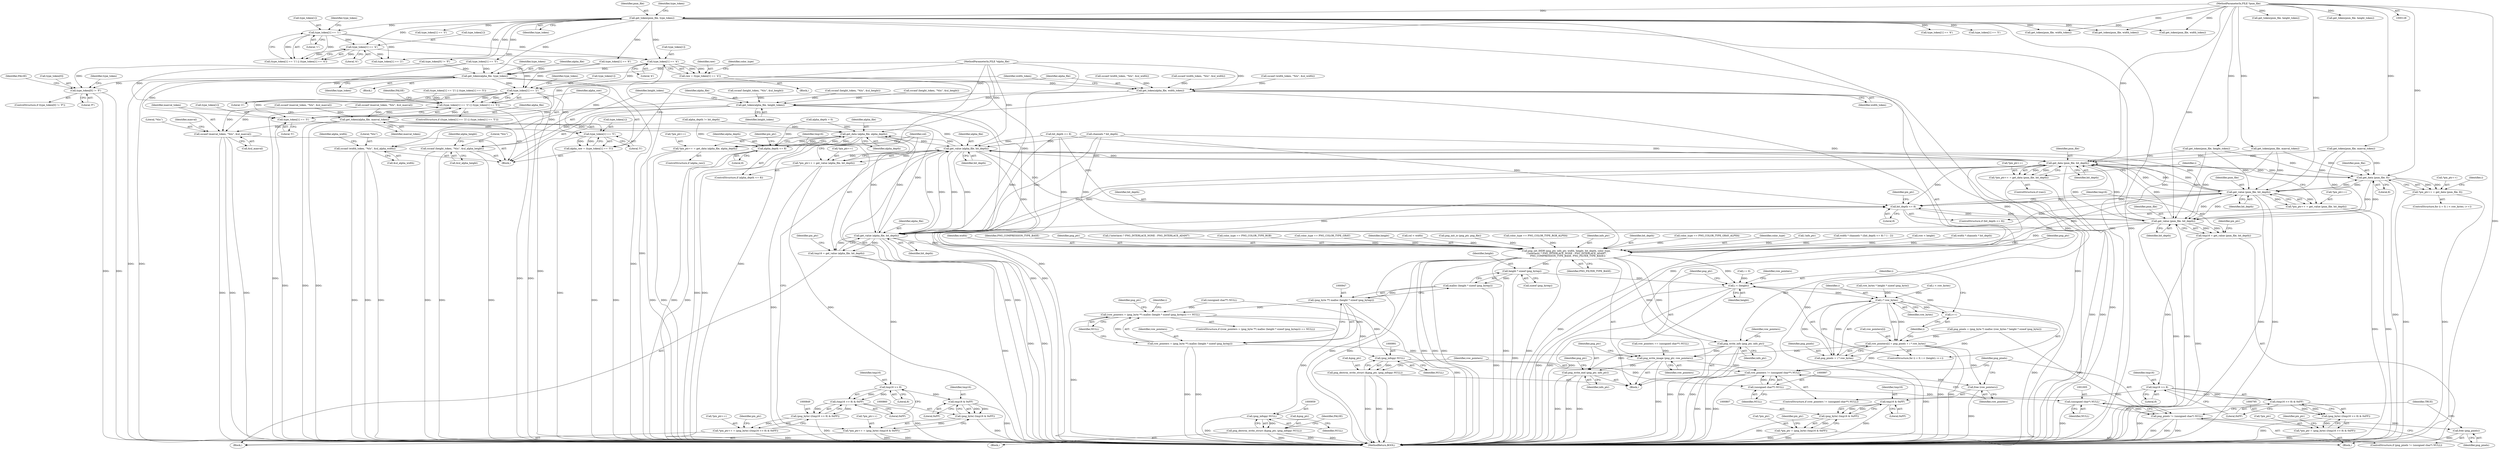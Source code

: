 digraph "1_Android_9d4853418ab2f754c2b63e091c29c5529b8b86ca_159@array" {
"1000237" [label="(Call,type_token[1] == '4')"];
"1000224" [label="(Call,type_token[1] == '1')"];
"1000209" [label="(Call,get_token(pnm_file, type_token))"];
"1000129" [label="(MethodParameterIn,FILE *pnm_file)"];
"1000229" [label="(Call,type_token[1] == '4')"];
"1000235" [label="(Call,raw = (type_token[1] == '4'))"];
"1000494" [label="(Call,get_token(alpha_file, type_token))"];
"1000498" [label="(Call,type_token[0] != 'P')"];
"1000509" [label="(Call,type_token[1] == '2')"];
"1000508" [label="(Call,(type_token[1] == '2') || (type_token[1] == '5'))"];
"1000514" [label="(Call,type_token[1] == '5')"];
"1000522" [label="(Call,type_token[1] == '5')"];
"1000520" [label="(Call,alpha_raw = (type_token[1] == '5'))"];
"1000527" [label="(Call,get_token(alpha_file, width_token))"];
"1000530" [label="(Call,sscanf (width_token, \"%lu\", &ul_alpha_width))"];
"1000546" [label="(Call,get_token(alpha_file, height_token))"];
"1000549" [label="(Call,sscanf (height_token, \"%lu\", &ul_alpha_height))"];
"1000565" [label="(Call,get_token(alpha_file, maxval_token))"];
"1000568" [label="(Call,sscanf (maxval_token, \"%lu\", &ul_maxval))"];
"1000822" [label="(Call,get_data (alpha_file, alpha_depth))"];
"1000818" [label="(Call,*pix_ptr++ = get_data (alpha_file, alpha_depth))"];
"1000827" [label="(Call,alpha_depth <= 8)"];
"1000834" [label="(Call,get_value (alpha_file, bit_depth))"];
"1000769" [label="(Call,get_data (pnm_file, bit_depth))"];
"1000736" [label="(Call,get_data (pnm_file, 8))"];
"1000732" [label="(Call,*pix_ptr++ = get_data (pnm_file, 8))"];
"1000781" [label="(Call,get_value (pnm_file, bit_depth))"];
"1000774" [label="(Call,bit_depth <= 8)"];
"1000788" [label="(Call,get_value (pnm_file, bit_depth))"];
"1000786" [label="(Call,tmp16 = get_value (pnm_file, bit_depth))"];
"1000797" [label="(Call,tmp16 >> 8)"];
"1000796" [label="(Call,(tmp16 >> 8) & 0xFF)"];
"1000794" [label="(Call,(png_byte) ((tmp16 >> 8) & 0xFF))"];
"1000791" [label="(Call,*pix_ptr = (png_byte) ((tmp16 >> 8) & 0xFF))"];
"1000808" [label="(Call,tmp16 & 0xFF)"];
"1000806" [label="(Call,(png_byte) (tmp16 & 0xFF))"];
"1000803" [label="(Call,*pix_ptr = (png_byte) (tmp16 & 0xFF))"];
"1000841" [label="(Call,get_value (alpha_file, bit_depth))"];
"1000839" [label="(Call,tmp16 = get_value (alpha_file, bit_depth))"];
"1000851" [label="(Call,tmp16 >> 8)"];
"1000850" [label="(Call,(tmp16 >> 8) & 0xFF)"];
"1000848" [label="(Call,(png_byte) ((tmp16 >> 8) & 0xFF))"];
"1000844" [label="(Call,*pix_ptr++ = (png_byte) ((tmp16 >> 8) & 0xFF))"];
"1000861" [label="(Call,tmp16 & 0xFF)"];
"1000859" [label="(Call,(png_byte) (tmp16 & 0xFF))"];
"1000855" [label="(Call,*pix_ptr++ = (png_byte) (tmp16 & 0xFF))"];
"1000918" [label="(Call,png_set_IHDR (png_ptr, info_ptr, width, height, bit_depth, color_type,\n (!interlace) ? PNG_INTERLACE_NONE : PNG_INTERLACE_ADAM7,\n    PNG_COMPRESSION_TYPE_BASE, PNG_FILTER_TYPE_BASE))"];
"1000932" [label="(Call,png_write_info (png_ptr, info_ptr))"];
"1000981" [label="(Call,png_write_image (png_ptr, row_pointers))"];
"1000984" [label="(Call,png_write_end (png_ptr, info_ptr))"];
"1000994" [label="(Call,row_pointers != (unsigned char**) NULL)"];
"1000999" [label="(Call,free (row_pointers))"];
"1000949" [label="(Call,height * sizeof (png_bytep))"];
"1000948" [label="(Call,malloc (height * sizeof (png_bytep)))"];
"1000946" [label="(Call,(png_byte **) malloc (height * sizeof (png_bytep)))"];
"1000943" [label="(Call,(row_pointers = (png_byte **) malloc (height * sizeof (png_bytep))) == NULL)"];
"1000958" [label="(Call,(png_infopp) NULL)"];
"1000955" [label="(Call,png_destroy_write_struct (&png_ptr, (png_infopp) NULL))"];
"1000990" [label="(Call,(png_infopp) NULL)"];
"1000987" [label="(Call,png_destroy_write_struct (&png_ptr, (png_infopp) NULL))"];
"1000996" [label="(Call,(unsigned char**) NULL)"];
"1001004" [label="(Call,(unsigned char*) NULL)"];
"1001002" [label="(Call,png_pixels != (unsigned char*) NULL)"];
"1001007" [label="(Call,free (png_pixels))"];
"1000944" [label="(Call,row_pointers = (png_byte **) malloc (height * sizeof (png_bytep)))"];
"1000967" [label="(Call,i < (height))"];
"1000978" [label="(Call,i * row_bytes)"];
"1000970" [label="(Call,i++)"];
"1000972" [label="(Call,row_pointers[i] = png_pixels + i * row_bytes)"];
"1000976" [label="(Call,png_pixels + i * row_bytes)"];
"1000777" [label="(Call,*pix_ptr++ = get_value (pnm_file, bit_depth))"];
"1000765" [label="(Call,*pix_ptr++ = get_data (pnm_file, bit_depth))"];
"1000830" [label="(Call,*pix_ptr++ = get_value (alpha_file, bit_depth))"];
"1000731" [label="(Identifier,i)"];
"1000823" [label="(Identifier,alpha_file)"];
"1000686" [label="(Call,bit_depth <= 8)"];
"1000855" [label="(Call,*pix_ptr++ = (png_byte) (tmp16 & 0xFF))"];
"1000930" [label="(Identifier,PNG_COMPRESSION_TYPE_BASE)"];
"1000786" [label="(Call,tmp16 = get_value (pnm_file, bit_depth))"];
"1000693" [label="(Call,png_pixels = (png_byte *) malloc (row_bytes * height * sizeof (png_byte)))"];
"1000919" [label="(Identifier,png_ptr)"];
"1000129" [label="(MethodParameterIn,FILE *pnm_file)"];
"1000960" [label="(Identifier,NULL)"];
"1000829" [label="(Literal,8)"];
"1000330" [label="(Call,sscanf (maxval_token, \"%lu\", &ul_maxval))"];
"1000327" [label="(Call,get_token(pnm_file, maxval_token))"];
"1000518" [label="(Literal,'5')"];
"1000550" [label="(Identifier,height_token)"];
"1000799" [label="(Literal,8)"];
"1000925" [label="(Call,(!interlace) ? PNG_INTERLACE_NONE : PNG_INTERLACE_ADAM7)"];
"1000978" [label="(Call,i * row_bytes)"];
"1000233" [label="(Literal,'4')"];
"1000782" [label="(Identifier,pnm_file)"];
"1000640" [label="(Call,color_type == PNG_COLOR_TYPE_RGB)"];
"1000787" [label="(Identifier,tmp16)"];
"1000532" [label="(Literal,\"%lu\")"];
"1000765" [label="(Call,*pix_ptr++ = get_data (pnm_file, bit_depth))"];
"1000243" [label="(Identifier,color_type)"];
"1000479" [label="(Block,)"];
"1000210" [label="(Identifier,pnm_file)"];
"1000415" [label="(Call,sscanf (height_token, \"%lu\", &ul_height))"];
"1000223" [label="(Call,(type_token[1] == '1') || (type_token[1] == '4'))"];
"1000551" [label="(Literal,\"%lu\")"];
"1000783" [label="(Identifier,bit_depth)"];
"1000780" [label="(Identifier,pix_ptr)"];
"1000624" [label="(Call,color_type == PNG_COLOR_TYPE_GRAY)"];
"1000932" [label="(Call,png_write_info (png_ptr, info_ptr))"];
"1000993" [label="(ControlStructure,if (row_pointers != (unsigned char**) NULL))"];
"1000566" [label="(Identifier,alpha_file)"];
"1000727" [label="(Call,i < row_bytes)"];
"1000922" [label="(Identifier,height)"];
"1000990" [label="(Call,(png_infopp) NULL)"];
"1000859" [label="(Call,(png_byte) (tmp16 & 0xFF))"];
"1000528" [label="(Identifier,alpha_file)"];
"1000507" [label="(ControlStructure,if ((type_token[1] == '2') || (type_token[1] == '5')))"];
"1000531" [label="(Identifier,width_token)"];
"1000844" [label="(Call,*pix_ptr++ = (png_byte) ((tmp16 >> 8) & 0xFF))"];
"1000963" [label="(ControlStructure,for (i = 0; i < (height); i++))"];
"1000785" [label="(Block,)"];
"1000499" [label="(Call,type_token[0])"];
"1000523" [label="(Call,type_token[1])"];
"1000847" [label="(Identifier,pix_ptr)"];
"1000723" [label="(ControlStructure,for (i = 0; i < row_bytes; i++))"];
"1000950" [label="(Identifier,height)"];
"1000862" [label="(Identifier,tmp16)"];
"1000794" [label="(Call,(png_byte) ((tmp16 >> 8) & 0xFF))"];
"1000301" [label="(Call,get_token(pnm_file, width_token))"];
"1000949" [label="(Call,height * sizeof (png_bytep))"];
"1000937" [label="(Identifier,row_pointers)"];
"1000778" [label="(Call,*pix_ptr++)"];
"1000225" [label="(Call,type_token[1])"];
"1000944" [label="(Call,row_pointers = (png_byte **) malloc (height * sizeof (png_bytep)))"];
"1000568" [label="(Call,sscanf (maxval_token, \"%lu\", &ul_maxval))"];
"1000314" [label="(Call,get_token(pnm_file, height_token))"];
"1000736" [label="(Call,get_data (pnm_file, 8))"];
"1000527" [label="(Call,get_token(alpha_file, width_token))"];
"1001000" [label="(Identifier,row_pointers)"];
"1000999" [label="(Call,free (row_pointers))"];
"1000215" [label="(Identifier,type_token)"];
"1000934" [label="(Identifier,info_ptr)"];
"1000852" [label="(Identifier,tmp16)"];
"1001007" [label="(Call,free (png_pixels))"];
"1000968" [label="(Identifier,i)"];
"1000774" [label="(Call,bit_depth <= 8)"];
"1000790" [label="(Identifier,bit_depth)"];
"1000836" [label="(Identifier,bit_depth)"];
"1001011" [label="(MethodReturn,BOOL)"];
"1000839" [label="(Call,tmp16 = get_value (alpha_file, bit_depth))"];
"1000971" [label="(Identifier,i)"];
"1000248" [label="(Call,sscanf (width_token, \"%lu\", &ul_width))"];
"1000508" [label="(Call,(type_token[1] == '2') || (type_token[1] == '5'))"];
"1000733" [label="(Call,*pix_ptr++)"];
"1000970" [label="(Call,i++)"];
"1000809" [label="(Identifier,tmp16)"];
"1000234" [label="(Block,)"];
"1000791" [label="(Call,*pix_ptr = (png_byte) ((tmp16 >> 8) & 0xFF))"];
"1000261" [label="(Call,sscanf (height_token, \"%lu\", &ul_height))"];
"1000972" [label="(Call,row_pointers[i] = png_pixels + i * row_bytes)"];
"1000955" [label="(Call,png_destroy_write_struct (&png_ptr, (png_infopp) NULL))"];
"1000258" [label="(Call,get_token(pnm_file, height_token))"];
"1000763" [label="(ControlStructure,if (raw))"];
"1000838" [label="(Block,)"];
"1000516" [label="(Identifier,type_token)"];
"1000536" [label="(Identifier,alpha_width)"];
"1000933" [label="(Identifier,png_ptr)"];
"1000974" [label="(Identifier,row_pointers)"];
"1000831" [label="(Call,*pix_ptr++)"];
"1000213" [label="(Call,type_token[0] != 'P')"];
"1000224" [label="(Call,type_token[1] == '1')"];
"1000810" [label="(Literal,0xFF)"];
"1000555" [label="(Identifier,alpha_height)"];
"1000241" [label="(Literal,'4')"];
"1000854" [label="(Literal,0xFF)"];
"1000766" [label="(Call,*pix_ptr++)"];
"1000513" [label="(Literal,'2')"];
"1000552" [label="(Call,&ul_alpha_height)"];
"1000982" [label="(Identifier,png_ptr)"];
"1000828" [label="(Identifier,alpha_depth)"];
"1000987" [label="(Call,png_destroy_write_struct (&png_ptr, (png_infopp) NULL))"];
"1000304" [label="(Call,sscanf (width_token, \"%lu\", &ul_width))"];
"1000981" [label="(Call,png_write_image (png_ptr, row_pointers))"];
"1000548" [label="(Identifier,height_token)"];
"1000737" [label="(Identifier,pnm_file)"];
"1000745" [label="(Call,col < width)"];
"1001002" [label="(Call,png_pixels != (unsigned char*) NULL)"];
"1000529" [label="(Identifier,width_token)"];
"1000845" [label="(Call,*pix_ptr++)"];
"1000228" [label="(Literal,'1')"];
"1000775" [label="(Identifier,bit_depth)"];
"1000773" [label="(ControlStructure,if (bit_depth <= 8))"];
"1000402" [label="(Call,sscanf (width_token, \"%lu\", &ul_width))"];
"1000521" [label="(Identifier,alpha_raw)"];
"1000526" [label="(Literal,'5')"];
"1000777" [label="(Call,*pix_ptr++ = get_value (pnm_file, bit_depth))"];
"1000673" [label="(Call,channels * bit_depth)"];
"1000496" [label="(Identifier,type_token)"];
"1000520" [label="(Call,alpha_raw = (type_token[1] == '5'))"];
"1000861" [label="(Call,tmp16 & 0xFF)"];
"1000546" [label="(Call,get_token(alpha_file, height_token))"];
"1000983" [label="(Identifier,row_pointers)"];
"1000522" [label="(Call,type_token[1] == '5')"];
"1000498" [label="(Call,type_token[0] != 'P')"];
"1000942" [label="(ControlStructure,if ((row_pointers = (png_byte **) malloc (height * sizeof (png_bytep))) == NULL))"];
"1000998" [label="(Identifier,NULL)"];
"1000915" [label="(Call,png_init_io (png_ptr, png_file))"];
"1000511" [label="(Identifier,type_token)"];
"1000648" [label="(Call,color_type == PNG_COLOR_TYPE_RGB_ALPHA)"];
"1000945" [label="(Identifier,row_pointers)"];
"1000428" [label="(Call,sscanf (maxval_token, \"%lu\", &ul_maxval))"];
"1000134" [label="(Block,)"];
"1000995" [label="(Identifier,row_pointers)"];
"1001006" [label="(Identifier,NULL)"];
"1000505" [label="(Identifier,FALSE)"];
"1000236" [label="(Identifier,raw)"];
"1000515" [label="(Call,type_token[1])"];
"1000822" [label="(Call,get_data (alpha_file, alpha_depth))"];
"1000827" [label="(Call,alpha_depth <= 8)"];
"1000280" [label="(Call,type_token[1] == '2')"];
"1000235" [label="(Call,raw = (type_token[1] == '4'))"];
"1000502" [label="(Literal,'P')"];
"1000514" [label="(Call,type_token[1] == '5')"];
"1000425" [label="(Call,get_token(pnm_file, maxval_token))"];
"1000569" [label="(Identifier,maxval_token)"];
"1000863" [label="(Literal,0xFF)"];
"1000399" [label="(Call,get_token(pnm_file, width_token))"];
"1000833" [label="(Identifier,pix_ptr)"];
"1000965" [label="(Identifier,i)"];
"1000841" [label="(Call,get_value (alpha_file, bit_depth))"];
"1000622" [label="(Identifier,FALSE)"];
"1000980" [label="(Identifier,row_bytes)"];
"1000826" [label="(ControlStructure,if (alpha_depth <= 8))"];
"1000976" [label="(Call,png_pixels + i * row_bytes)"];
"1000979" [label="(Identifier,i)"];
"1000850" [label="(Call,(tmp16 >> 8) & 0xFF)"];
"1000804" [label="(Call,*pix_ptr)"];
"1000946" [label="(Call,(png_byte **) malloc (height * sizeof (png_bytep)))"];
"1000840" [label="(Identifier,tmp16)"];
"1000509" [label="(Call,type_token[1] == '2')"];
"1000383" [label="(Call,type_token[1] == '6')"];
"1000229" [label="(Call,type_token[1] == '4')"];
"1000920" [label="(Identifier,info_ptr)"];
"1000412" [label="(Call,get_token(pnm_file, height_token))"];
"1000808" [label="(Call,tmp16 & 0xFF)"];
"1000989" [label="(Identifier,png_ptr)"];
"1001008" [label="(Identifier,png_pixels)"];
"1000192" [label="(Call,alpha_depth = 0)"];
"1000698" [label="(Call,row_bytes * height * sizeof (png_byte))"];
"1000231" [label="(Identifier,type_token)"];
"1000818" [label="(Call,*pix_ptr++ = get_data (alpha_file, alpha_depth))"];
"1000510" [label="(Call,type_token[1])"];
"1000948" [label="(Call,malloc (height * sizeof (png_bytep)))"];
"1000834" [label="(Call,get_value (alpha_file, bit_depth))"];
"1000986" [label="(Identifier,info_ptr)"];
"1000967" [label="(Call,i < (height))"];
"1000245" [label="(Call,get_token(pnm_file, width_token))"];
"1000533" [label="(Call,&ul_alpha_width)"];
"1000391" [label="(Call,type_token[1] == '6')"];
"1000953" [label="(Identifier,NULL)"];
"1000131" [label="(MethodParameterIn,FILE *alpha_file)"];
"1000761" [label="(Identifier,i)"];
"1000497" [label="(ControlStructure,if (type_token[0] != 'P'))"];
"1000789" [label="(Identifier,pnm_file)"];
"1000951" [label="(Call,sizeof (png_bytep))"];
"1000793" [label="(Identifier,pix_ptr)"];
"1000848" [label="(Call,(png_byte) ((tmp16 >> 8) & 0xFF))"];
"1000992" [label="(Identifier,NULL)"];
"1000923" [label="(Identifier,bit_depth)"];
"1000632" [label="(Call,color_type == PNG_COLOR_TYPE_GRAY_ALPHA)"];
"1000816" [label="(ControlStructure,if (alpha_raw))"];
"1000549" [label="(Call,sscanf (height_token, \"%lu\", &ul_alpha_height))"];
"1000856" [label="(Call,*pix_ptr++)"];
"1000769" [label="(Call,get_data (pnm_file, bit_depth))"];
"1000788" [label="(Call,get_value (pnm_file, bit_depth))"];
"1000279" [label="(Call,(type_token[1] == '2') || (type_token[1] == '5'))"];
"1000798" [label="(Identifier,tmp16)"];
"1000792" [label="(Call,*pix_ptr)"];
"1000924" [label="(Identifier,color_type)"];
"1000918" [label="(Call,png_set_IHDR (png_ptr, info_ptr, width, height, bit_depth, color_type,\n (!interlace) ? PNG_INTERLACE_NONE : PNG_INTERLACE_ADAM7,\n    PNG_COMPRESSION_TYPE_BASE, PNG_FILTER_TYPE_BASE))"];
"1000237" [label="(Call,type_token[1] == '4')"];
"1000209" [label="(Call,get_token(pnm_file, type_token))"];
"1000882" [label="(Call,!info_ptr)"];
"1001001" [label="(ControlStructure,if (png_pixels != (unsigned char*) NULL))"];
"1000835" [label="(Identifier,alpha_file)"];
"1000530" [label="(Call,sscanf (width_token, \"%lu\", &ul_alpha_width))"];
"1000977" [label="(Identifier,png_pixels)"];
"1000285" [label="(Call,type_token[1] == '5')"];
"1000853" [label="(Literal,8)"];
"1000988" [label="(Call,&png_ptr)"];
"1000800" [label="(Literal,0xFF)"];
"1000943" [label="(Call,(row_pointers = (png_byte **) malloc (height * sizeof (png_bytep))) == NULL)"];
"1000770" [label="(Identifier,pnm_file)"];
"1000858" [label="(Identifier,pix_ptr)"];
"1000238" [label="(Call,type_token[1])"];
"1000570" [label="(Literal,\"%lu\")"];
"1000614" [label="(Call,alpha_depth != bit_depth)"];
"1000681" [label="(Call,width * channels * ((bit_depth <= 8) ? 1 : 2))"];
"1000211" [label="(Identifier,type_token)"];
"1000985" [label="(Identifier,png_ptr)"];
"1000494" [label="(Call,get_token(alpha_file, type_token))"];
"1000500" [label="(Identifier,type_token)"];
"1000732" [label="(Call,*pix_ptr++ = get_data (pnm_file, 8))"];
"1001010" [label="(Identifier,TRUE)"];
"1000574" [label="(Identifier,maxval)"];
"1000519" [label="(Block,)"];
"1000317" [label="(Call,sscanf (height_token, \"%lu\", &ul_height))"];
"1000567" [label="(Identifier,maxval_token)"];
"1000958" [label="(Call,(png_infopp) NULL)"];
"1000796" [label="(Call,(tmp16 >> 8) & 0xFF)"];
"1000806" [label="(Call,(png_byte) (tmp16 & 0xFF))"];
"1000803" [label="(Call,*pix_ptr = (png_byte) (tmp16 & 0xFF))"];
"1000984" [label="(Call,png_write_end (png_ptr, info_ptr))"];
"1000851" [label="(Call,tmp16 >> 8)"];
"1000714" [label="(Call,row < height)"];
"1000964" [label="(Call,i = 0)"];
"1000571" [label="(Call,&ul_maxval)"];
"1000936" [label="(Call,row_pointers == (unsigned char**) NULL)"];
"1000973" [label="(Call,row_pointers[i])"];
"1000962" [label="(Identifier,FALSE)"];
"1001003" [label="(Identifier,png_pixels)"];
"1000671" [label="(Call,width * channels * bit_depth)"];
"1000797" [label="(Call,tmp16 >> 8)"];
"1000565" [label="(Call,get_token(alpha_file, maxval_token))"];
"1000819" [label="(Call,*pix_ptr++)"];
"1000771" [label="(Identifier,bit_depth)"];
"1000957" [label="(Identifier,png_ptr)"];
"1000293" [label="(Call,type_token[1] == '5')"];
"1000378" [label="(Call,type_token[1] == '3')"];
"1000931" [label="(Identifier,PNG_FILTER_TYPE_BASE)"];
"1000547" [label="(Identifier,alpha_file)"];
"1000830" [label="(Call,*pix_ptr++ = get_value (alpha_file, bit_depth))"];
"1000843" [label="(Identifier,bit_depth)"];
"1000749" [label="(Identifier,col)"];
"1000824" [label="(Identifier,alpha_depth)"];
"1000996" [label="(Call,(unsigned char**) NULL)"];
"1000842" [label="(Identifier,alpha_file)"];
"1000230" [label="(Call,type_token[1])"];
"1000994" [label="(Call,row_pointers != (unsigned char**) NULL)"];
"1000738" [label="(Literal,8)"];
"1000802" [label="(Identifier,pix_ptr)"];
"1000954" [label="(Block,)"];
"1000938" [label="(Call,(unsigned char**) NULL)"];
"1000921" [label="(Identifier,width)"];
"1000956" [label="(Call,&png_ptr)"];
"1000969" [label="(Identifier,height)"];
"1000781" [label="(Call,get_value (pnm_file, bit_depth))"];
"1000812" [label="(Identifier,pix_ptr)"];
"1001004" [label="(Call,(unsigned char*) NULL)"];
"1000495" [label="(Identifier,alpha_file)"];
"1000776" [label="(Literal,8)"];
"1000237" -> "1000235"  [label="AST: "];
"1000237" -> "1000241"  [label="CFG: "];
"1000238" -> "1000237"  [label="AST: "];
"1000241" -> "1000237"  [label="AST: "];
"1000235" -> "1000237"  [label="CFG: "];
"1000237" -> "1001011"  [label="DDG: "];
"1000237" -> "1000235"  [label="DDG: "];
"1000237" -> "1000235"  [label="DDG: "];
"1000224" -> "1000237"  [label="DDG: "];
"1000209" -> "1000237"  [label="DDG: "];
"1000229" -> "1000237"  [label="DDG: "];
"1000237" -> "1000494"  [label="DDG: "];
"1000237" -> "1000509"  [label="DDG: "];
"1000224" -> "1000223"  [label="AST: "];
"1000224" -> "1000228"  [label="CFG: "];
"1000225" -> "1000224"  [label="AST: "];
"1000228" -> "1000224"  [label="AST: "];
"1000231" -> "1000224"  [label="CFG: "];
"1000223" -> "1000224"  [label="CFG: "];
"1000224" -> "1000223"  [label="DDG: "];
"1000224" -> "1000223"  [label="DDG: "];
"1000209" -> "1000224"  [label="DDG: "];
"1000224" -> "1000229"  [label="DDG: "];
"1000224" -> "1000280"  [label="DDG: "];
"1000209" -> "1000134"  [label="AST: "];
"1000209" -> "1000211"  [label="CFG: "];
"1000210" -> "1000209"  [label="AST: "];
"1000211" -> "1000209"  [label="AST: "];
"1000215" -> "1000209"  [label="CFG: "];
"1000209" -> "1001011"  [label="DDG: "];
"1000209" -> "1001011"  [label="DDG: "];
"1000209" -> "1001011"  [label="DDG: "];
"1000129" -> "1000209"  [label="DDG: "];
"1000209" -> "1000213"  [label="DDG: "];
"1000209" -> "1000229"  [label="DDG: "];
"1000209" -> "1000245"  [label="DDG: "];
"1000209" -> "1000280"  [label="DDG: "];
"1000209" -> "1000285"  [label="DDG: "];
"1000209" -> "1000293"  [label="DDG: "];
"1000209" -> "1000301"  [label="DDG: "];
"1000209" -> "1000378"  [label="DDG: "];
"1000209" -> "1000383"  [label="DDG: "];
"1000209" -> "1000391"  [label="DDG: "];
"1000209" -> "1000399"  [label="DDG: "];
"1000209" -> "1000494"  [label="DDG: "];
"1000129" -> "1000128"  [label="AST: "];
"1000129" -> "1001011"  [label="DDG: "];
"1000129" -> "1000245"  [label="DDG: "];
"1000129" -> "1000258"  [label="DDG: "];
"1000129" -> "1000301"  [label="DDG: "];
"1000129" -> "1000314"  [label="DDG: "];
"1000129" -> "1000327"  [label="DDG: "];
"1000129" -> "1000399"  [label="DDG: "];
"1000129" -> "1000412"  [label="DDG: "];
"1000129" -> "1000425"  [label="DDG: "];
"1000129" -> "1000736"  [label="DDG: "];
"1000129" -> "1000769"  [label="DDG: "];
"1000129" -> "1000781"  [label="DDG: "];
"1000129" -> "1000788"  [label="DDG: "];
"1000229" -> "1000223"  [label="AST: "];
"1000229" -> "1000233"  [label="CFG: "];
"1000230" -> "1000229"  [label="AST: "];
"1000233" -> "1000229"  [label="AST: "];
"1000223" -> "1000229"  [label="CFG: "];
"1000229" -> "1000223"  [label="DDG: "];
"1000229" -> "1000223"  [label="DDG: "];
"1000229" -> "1000280"  [label="DDG: "];
"1000235" -> "1000234"  [label="AST: "];
"1000236" -> "1000235"  [label="AST: "];
"1000243" -> "1000235"  [label="CFG: "];
"1000235" -> "1001011"  [label="DDG: "];
"1000235" -> "1001011"  [label="DDG: "];
"1000494" -> "1000479"  [label="AST: "];
"1000494" -> "1000496"  [label="CFG: "];
"1000495" -> "1000494"  [label="AST: "];
"1000496" -> "1000494"  [label="AST: "];
"1000500" -> "1000494"  [label="CFG: "];
"1000494" -> "1001011"  [label="DDG: "];
"1000494" -> "1001011"  [label="DDG: "];
"1000494" -> "1001011"  [label="DDG: "];
"1000131" -> "1000494"  [label="DDG: "];
"1000293" -> "1000494"  [label="DDG: "];
"1000391" -> "1000494"  [label="DDG: "];
"1000213" -> "1000494"  [label="DDG: "];
"1000494" -> "1000498"  [label="DDG: "];
"1000494" -> "1000509"  [label="DDG: "];
"1000494" -> "1000514"  [label="DDG: "];
"1000494" -> "1000522"  [label="DDG: "];
"1000494" -> "1000527"  [label="DDG: "];
"1000498" -> "1000497"  [label="AST: "];
"1000498" -> "1000502"  [label="CFG: "];
"1000499" -> "1000498"  [label="AST: "];
"1000502" -> "1000498"  [label="AST: "];
"1000505" -> "1000498"  [label="CFG: "];
"1000511" -> "1000498"  [label="CFG: "];
"1000498" -> "1001011"  [label="DDG: "];
"1000498" -> "1001011"  [label="DDG: "];
"1000213" -> "1000498"  [label="DDG: "];
"1000509" -> "1000508"  [label="AST: "];
"1000509" -> "1000513"  [label="CFG: "];
"1000510" -> "1000509"  [label="AST: "];
"1000513" -> "1000509"  [label="AST: "];
"1000516" -> "1000509"  [label="CFG: "];
"1000508" -> "1000509"  [label="CFG: "];
"1000509" -> "1001011"  [label="DDG: "];
"1000509" -> "1000508"  [label="DDG: "];
"1000509" -> "1000508"  [label="DDG: "];
"1000293" -> "1000509"  [label="DDG: "];
"1000391" -> "1000509"  [label="DDG: "];
"1000509" -> "1000514"  [label="DDG: "];
"1000509" -> "1000522"  [label="DDG: "];
"1000508" -> "1000507"  [label="AST: "];
"1000508" -> "1000514"  [label="CFG: "];
"1000514" -> "1000508"  [label="AST: "];
"1000521" -> "1000508"  [label="CFG: "];
"1000622" -> "1000508"  [label="CFG: "];
"1000508" -> "1001011"  [label="DDG: "];
"1000508" -> "1001011"  [label="DDG: "];
"1000508" -> "1001011"  [label="DDG: "];
"1000514" -> "1000508"  [label="DDG: "];
"1000514" -> "1000508"  [label="DDG: "];
"1000279" -> "1000508"  [label="DDG: "];
"1000293" -> "1000508"  [label="DDG: "];
"1000293" -> "1000508"  [label="DDG: "];
"1000514" -> "1000518"  [label="CFG: "];
"1000515" -> "1000514"  [label="AST: "];
"1000518" -> "1000514"  [label="AST: "];
"1000514" -> "1001011"  [label="DDG: "];
"1000514" -> "1000522"  [label="DDG: "];
"1000522" -> "1000520"  [label="AST: "];
"1000522" -> "1000526"  [label="CFG: "];
"1000523" -> "1000522"  [label="AST: "];
"1000526" -> "1000522"  [label="AST: "];
"1000520" -> "1000522"  [label="CFG: "];
"1000522" -> "1001011"  [label="DDG: "];
"1000522" -> "1000520"  [label="DDG: "];
"1000522" -> "1000520"  [label="DDG: "];
"1000520" -> "1000519"  [label="AST: "];
"1000521" -> "1000520"  [label="AST: "];
"1000528" -> "1000520"  [label="CFG: "];
"1000520" -> "1001011"  [label="DDG: "];
"1000520" -> "1001011"  [label="DDG: "];
"1000527" -> "1000519"  [label="AST: "];
"1000527" -> "1000529"  [label="CFG: "];
"1000528" -> "1000527"  [label="AST: "];
"1000529" -> "1000527"  [label="AST: "];
"1000531" -> "1000527"  [label="CFG: "];
"1000527" -> "1001011"  [label="DDG: "];
"1000527" -> "1001011"  [label="DDG: "];
"1000131" -> "1000527"  [label="DDG: "];
"1000304" -> "1000527"  [label="DDG: "];
"1000402" -> "1000527"  [label="DDG: "];
"1000248" -> "1000527"  [label="DDG: "];
"1000527" -> "1000530"  [label="DDG: "];
"1000527" -> "1000546"  [label="DDG: "];
"1000530" -> "1000519"  [label="AST: "];
"1000530" -> "1000533"  [label="CFG: "];
"1000531" -> "1000530"  [label="AST: "];
"1000532" -> "1000530"  [label="AST: "];
"1000533" -> "1000530"  [label="AST: "];
"1000536" -> "1000530"  [label="CFG: "];
"1000530" -> "1001011"  [label="DDG: "];
"1000530" -> "1001011"  [label="DDG: "];
"1000530" -> "1001011"  [label="DDG: "];
"1000546" -> "1000519"  [label="AST: "];
"1000546" -> "1000548"  [label="CFG: "];
"1000547" -> "1000546"  [label="AST: "];
"1000548" -> "1000546"  [label="AST: "];
"1000550" -> "1000546"  [label="CFG: "];
"1000546" -> "1001011"  [label="DDG: "];
"1000546" -> "1001011"  [label="DDG: "];
"1000131" -> "1000546"  [label="DDG: "];
"1000317" -> "1000546"  [label="DDG: "];
"1000415" -> "1000546"  [label="DDG: "];
"1000261" -> "1000546"  [label="DDG: "];
"1000546" -> "1000549"  [label="DDG: "];
"1000546" -> "1000565"  [label="DDG: "];
"1000549" -> "1000519"  [label="AST: "];
"1000549" -> "1000552"  [label="CFG: "];
"1000550" -> "1000549"  [label="AST: "];
"1000551" -> "1000549"  [label="AST: "];
"1000552" -> "1000549"  [label="AST: "];
"1000555" -> "1000549"  [label="CFG: "];
"1000549" -> "1001011"  [label="DDG: "];
"1000549" -> "1001011"  [label="DDG: "];
"1000549" -> "1001011"  [label="DDG: "];
"1000565" -> "1000519"  [label="AST: "];
"1000565" -> "1000567"  [label="CFG: "];
"1000566" -> "1000565"  [label="AST: "];
"1000567" -> "1000565"  [label="AST: "];
"1000569" -> "1000565"  [label="CFG: "];
"1000565" -> "1001011"  [label="DDG: "];
"1000565" -> "1001011"  [label="DDG: "];
"1000131" -> "1000565"  [label="DDG: "];
"1000330" -> "1000565"  [label="DDG: "];
"1000428" -> "1000565"  [label="DDG: "];
"1000565" -> "1000568"  [label="DDG: "];
"1000565" -> "1000822"  [label="DDG: "];
"1000565" -> "1000834"  [label="DDG: "];
"1000565" -> "1000841"  [label="DDG: "];
"1000568" -> "1000519"  [label="AST: "];
"1000568" -> "1000571"  [label="CFG: "];
"1000569" -> "1000568"  [label="AST: "];
"1000570" -> "1000568"  [label="AST: "];
"1000571" -> "1000568"  [label="AST: "];
"1000574" -> "1000568"  [label="CFG: "];
"1000568" -> "1001011"  [label="DDG: "];
"1000568" -> "1001011"  [label="DDG: "];
"1000568" -> "1001011"  [label="DDG: "];
"1000330" -> "1000568"  [label="DDG: "];
"1000428" -> "1000568"  [label="DDG: "];
"1000822" -> "1000818"  [label="AST: "];
"1000822" -> "1000824"  [label="CFG: "];
"1000823" -> "1000822"  [label="AST: "];
"1000824" -> "1000822"  [label="AST: "];
"1000818" -> "1000822"  [label="CFG: "];
"1000822" -> "1001011"  [label="DDG: "];
"1000822" -> "1001011"  [label="DDG: "];
"1000822" -> "1000818"  [label="DDG: "];
"1000822" -> "1000818"  [label="DDG: "];
"1000834" -> "1000822"  [label="DDG: "];
"1000841" -> "1000822"  [label="DDG: "];
"1000131" -> "1000822"  [label="DDG: "];
"1000614" -> "1000822"  [label="DDG: "];
"1000827" -> "1000822"  [label="DDG: "];
"1000192" -> "1000822"  [label="DDG: "];
"1000822" -> "1000827"  [label="DDG: "];
"1000822" -> "1000834"  [label="DDG: "];
"1000822" -> "1000841"  [label="DDG: "];
"1000818" -> "1000816"  [label="AST: "];
"1000819" -> "1000818"  [label="AST: "];
"1000749" -> "1000818"  [label="CFG: "];
"1000818" -> "1001011"  [label="DDG: "];
"1000818" -> "1001011"  [label="DDG: "];
"1000827" -> "1000826"  [label="AST: "];
"1000827" -> "1000829"  [label="CFG: "];
"1000828" -> "1000827"  [label="AST: "];
"1000829" -> "1000827"  [label="AST: "];
"1000833" -> "1000827"  [label="CFG: "];
"1000840" -> "1000827"  [label="CFG: "];
"1000827" -> "1001011"  [label="DDG: "];
"1000827" -> "1001011"  [label="DDG: "];
"1000614" -> "1000827"  [label="DDG: "];
"1000192" -> "1000827"  [label="DDG: "];
"1000834" -> "1000830"  [label="AST: "];
"1000834" -> "1000836"  [label="CFG: "];
"1000835" -> "1000834"  [label="AST: "];
"1000836" -> "1000834"  [label="AST: "];
"1000830" -> "1000834"  [label="CFG: "];
"1000834" -> "1001011"  [label="DDG: "];
"1000834" -> "1001011"  [label="DDG: "];
"1000834" -> "1000769"  [label="DDG: "];
"1000834" -> "1000774"  [label="DDG: "];
"1000834" -> "1000830"  [label="DDG: "];
"1000834" -> "1000830"  [label="DDG: "];
"1000841" -> "1000834"  [label="DDG: "];
"1000841" -> "1000834"  [label="DDG: "];
"1000131" -> "1000834"  [label="DDG: "];
"1000781" -> "1000834"  [label="DDG: "];
"1000788" -> "1000834"  [label="DDG: "];
"1000673" -> "1000834"  [label="DDG: "];
"1000686" -> "1000834"  [label="DDG: "];
"1000769" -> "1000834"  [label="DDG: "];
"1000834" -> "1000841"  [label="DDG: "];
"1000834" -> "1000841"  [label="DDG: "];
"1000834" -> "1000918"  [label="DDG: "];
"1000769" -> "1000765"  [label="AST: "];
"1000769" -> "1000771"  [label="CFG: "];
"1000770" -> "1000769"  [label="AST: "];
"1000771" -> "1000769"  [label="AST: "];
"1000765" -> "1000769"  [label="CFG: "];
"1000769" -> "1001011"  [label="DDG: "];
"1000769" -> "1001011"  [label="DDG: "];
"1000769" -> "1000736"  [label="DDG: "];
"1000769" -> "1000765"  [label="DDG: "];
"1000769" -> "1000765"  [label="DDG: "];
"1000258" -> "1000769"  [label="DDG: "];
"1000788" -> "1000769"  [label="DDG: "];
"1000788" -> "1000769"  [label="DDG: "];
"1000327" -> "1000769"  [label="DDG: "];
"1000736" -> "1000769"  [label="DDG: "];
"1000781" -> "1000769"  [label="DDG: "];
"1000781" -> "1000769"  [label="DDG: "];
"1000425" -> "1000769"  [label="DDG: "];
"1000841" -> "1000769"  [label="DDG: "];
"1000673" -> "1000769"  [label="DDG: "];
"1000686" -> "1000769"  [label="DDG: "];
"1000769" -> "1000774"  [label="DDG: "];
"1000769" -> "1000781"  [label="DDG: "];
"1000769" -> "1000788"  [label="DDG: "];
"1000769" -> "1000841"  [label="DDG: "];
"1000769" -> "1000918"  [label="DDG: "];
"1000736" -> "1000732"  [label="AST: "];
"1000736" -> "1000738"  [label="CFG: "];
"1000737" -> "1000736"  [label="AST: "];
"1000738" -> "1000736"  [label="AST: "];
"1000732" -> "1000736"  [label="CFG: "];
"1000736" -> "1001011"  [label="DDG: "];
"1000736" -> "1000732"  [label="DDG: "];
"1000736" -> "1000732"  [label="DDG: "];
"1000258" -> "1000736"  [label="DDG: "];
"1000788" -> "1000736"  [label="DDG: "];
"1000327" -> "1000736"  [label="DDG: "];
"1000781" -> "1000736"  [label="DDG: "];
"1000425" -> "1000736"  [label="DDG: "];
"1000736" -> "1000781"  [label="DDG: "];
"1000736" -> "1000788"  [label="DDG: "];
"1000732" -> "1000723"  [label="AST: "];
"1000733" -> "1000732"  [label="AST: "];
"1000731" -> "1000732"  [label="CFG: "];
"1000732" -> "1001011"  [label="DDG: "];
"1000732" -> "1001011"  [label="DDG: "];
"1000781" -> "1000777"  [label="AST: "];
"1000781" -> "1000783"  [label="CFG: "];
"1000782" -> "1000781"  [label="AST: "];
"1000783" -> "1000781"  [label="AST: "];
"1000777" -> "1000781"  [label="CFG: "];
"1000781" -> "1001011"  [label="DDG: "];
"1000781" -> "1001011"  [label="DDG: "];
"1000781" -> "1000774"  [label="DDG: "];
"1000781" -> "1000777"  [label="DDG: "];
"1000781" -> "1000777"  [label="DDG: "];
"1000258" -> "1000781"  [label="DDG: "];
"1000788" -> "1000781"  [label="DDG: "];
"1000327" -> "1000781"  [label="DDG: "];
"1000425" -> "1000781"  [label="DDG: "];
"1000774" -> "1000781"  [label="DDG: "];
"1000781" -> "1000788"  [label="DDG: "];
"1000781" -> "1000841"  [label="DDG: "];
"1000781" -> "1000918"  [label="DDG: "];
"1000774" -> "1000773"  [label="AST: "];
"1000774" -> "1000776"  [label="CFG: "];
"1000775" -> "1000774"  [label="AST: "];
"1000776" -> "1000774"  [label="AST: "];
"1000780" -> "1000774"  [label="CFG: "];
"1000787" -> "1000774"  [label="CFG: "];
"1000774" -> "1001011"  [label="DDG: "];
"1000841" -> "1000774"  [label="DDG: "];
"1000788" -> "1000774"  [label="DDG: "];
"1000673" -> "1000774"  [label="DDG: "];
"1000686" -> "1000774"  [label="DDG: "];
"1000774" -> "1000788"  [label="DDG: "];
"1000788" -> "1000786"  [label="AST: "];
"1000788" -> "1000790"  [label="CFG: "];
"1000789" -> "1000788"  [label="AST: "];
"1000790" -> "1000788"  [label="AST: "];
"1000786" -> "1000788"  [label="CFG: "];
"1000788" -> "1001011"  [label="DDG: "];
"1000788" -> "1001011"  [label="DDG: "];
"1000788" -> "1000786"  [label="DDG: "];
"1000788" -> "1000786"  [label="DDG: "];
"1000258" -> "1000788"  [label="DDG: "];
"1000327" -> "1000788"  [label="DDG: "];
"1000425" -> "1000788"  [label="DDG: "];
"1000788" -> "1000841"  [label="DDG: "];
"1000788" -> "1000918"  [label="DDG: "];
"1000786" -> "1000785"  [label="AST: "];
"1000787" -> "1000786"  [label="AST: "];
"1000793" -> "1000786"  [label="CFG: "];
"1000786" -> "1001011"  [label="DDG: "];
"1000786" -> "1000797"  [label="DDG: "];
"1000797" -> "1000796"  [label="AST: "];
"1000797" -> "1000799"  [label="CFG: "];
"1000798" -> "1000797"  [label="AST: "];
"1000799" -> "1000797"  [label="AST: "];
"1000800" -> "1000797"  [label="CFG: "];
"1000797" -> "1000796"  [label="DDG: "];
"1000797" -> "1000796"  [label="DDG: "];
"1000797" -> "1000808"  [label="DDG: "];
"1000796" -> "1000794"  [label="AST: "];
"1000796" -> "1000800"  [label="CFG: "];
"1000800" -> "1000796"  [label="AST: "];
"1000794" -> "1000796"  [label="CFG: "];
"1000796" -> "1001011"  [label="DDG: "];
"1000796" -> "1000794"  [label="DDG: "];
"1000796" -> "1000794"  [label="DDG: "];
"1000794" -> "1000791"  [label="AST: "];
"1000795" -> "1000794"  [label="AST: "];
"1000791" -> "1000794"  [label="CFG: "];
"1000794" -> "1001011"  [label="DDG: "];
"1000794" -> "1000791"  [label="DDG: "];
"1000791" -> "1000785"  [label="AST: "];
"1000792" -> "1000791"  [label="AST: "];
"1000802" -> "1000791"  [label="CFG: "];
"1000791" -> "1001011"  [label="DDG: "];
"1000808" -> "1000806"  [label="AST: "];
"1000808" -> "1000810"  [label="CFG: "];
"1000809" -> "1000808"  [label="AST: "];
"1000810" -> "1000808"  [label="AST: "];
"1000806" -> "1000808"  [label="CFG: "];
"1000808" -> "1001011"  [label="DDG: "];
"1000808" -> "1000806"  [label="DDG: "];
"1000808" -> "1000806"  [label="DDG: "];
"1000806" -> "1000803"  [label="AST: "];
"1000807" -> "1000806"  [label="AST: "];
"1000803" -> "1000806"  [label="CFG: "];
"1000806" -> "1001011"  [label="DDG: "];
"1000806" -> "1000803"  [label="DDG: "];
"1000803" -> "1000785"  [label="AST: "];
"1000804" -> "1000803"  [label="AST: "];
"1000812" -> "1000803"  [label="CFG: "];
"1000803" -> "1001011"  [label="DDG: "];
"1000803" -> "1001011"  [label="DDG: "];
"1000841" -> "1000839"  [label="AST: "];
"1000841" -> "1000843"  [label="CFG: "];
"1000842" -> "1000841"  [label="AST: "];
"1000843" -> "1000841"  [label="AST: "];
"1000839" -> "1000841"  [label="CFG: "];
"1000841" -> "1001011"  [label="DDG: "];
"1000841" -> "1001011"  [label="DDG: "];
"1000841" -> "1000839"  [label="DDG: "];
"1000841" -> "1000839"  [label="DDG: "];
"1000131" -> "1000841"  [label="DDG: "];
"1000673" -> "1000841"  [label="DDG: "];
"1000686" -> "1000841"  [label="DDG: "];
"1000841" -> "1000918"  [label="DDG: "];
"1000839" -> "1000838"  [label="AST: "];
"1000840" -> "1000839"  [label="AST: "];
"1000847" -> "1000839"  [label="CFG: "];
"1000839" -> "1001011"  [label="DDG: "];
"1000839" -> "1000851"  [label="DDG: "];
"1000851" -> "1000850"  [label="AST: "];
"1000851" -> "1000853"  [label="CFG: "];
"1000852" -> "1000851"  [label="AST: "];
"1000853" -> "1000851"  [label="AST: "];
"1000854" -> "1000851"  [label="CFG: "];
"1000851" -> "1000850"  [label="DDG: "];
"1000851" -> "1000850"  [label="DDG: "];
"1000851" -> "1000861"  [label="DDG: "];
"1000850" -> "1000848"  [label="AST: "];
"1000850" -> "1000854"  [label="CFG: "];
"1000854" -> "1000850"  [label="AST: "];
"1000848" -> "1000850"  [label="CFG: "];
"1000850" -> "1001011"  [label="DDG: "];
"1000850" -> "1000848"  [label="DDG: "];
"1000850" -> "1000848"  [label="DDG: "];
"1000848" -> "1000844"  [label="AST: "];
"1000849" -> "1000848"  [label="AST: "];
"1000844" -> "1000848"  [label="CFG: "];
"1000848" -> "1001011"  [label="DDG: "];
"1000848" -> "1000844"  [label="DDG: "];
"1000844" -> "1000838"  [label="AST: "];
"1000845" -> "1000844"  [label="AST: "];
"1000858" -> "1000844"  [label="CFG: "];
"1000844" -> "1001011"  [label="DDG: "];
"1000861" -> "1000859"  [label="AST: "];
"1000861" -> "1000863"  [label="CFG: "];
"1000862" -> "1000861"  [label="AST: "];
"1000863" -> "1000861"  [label="AST: "];
"1000859" -> "1000861"  [label="CFG: "];
"1000861" -> "1001011"  [label="DDG: "];
"1000861" -> "1000859"  [label="DDG: "];
"1000861" -> "1000859"  [label="DDG: "];
"1000859" -> "1000855"  [label="AST: "];
"1000860" -> "1000859"  [label="AST: "];
"1000855" -> "1000859"  [label="CFG: "];
"1000859" -> "1001011"  [label="DDG: "];
"1000859" -> "1000855"  [label="DDG: "];
"1000855" -> "1000838"  [label="AST: "];
"1000856" -> "1000855"  [label="AST: "];
"1000749" -> "1000855"  [label="CFG: "];
"1000855" -> "1001011"  [label="DDG: "];
"1000855" -> "1001011"  [label="DDG: "];
"1000918" -> "1000134"  [label="AST: "];
"1000918" -> "1000931"  [label="CFG: "];
"1000919" -> "1000918"  [label="AST: "];
"1000920" -> "1000918"  [label="AST: "];
"1000921" -> "1000918"  [label="AST: "];
"1000922" -> "1000918"  [label="AST: "];
"1000923" -> "1000918"  [label="AST: "];
"1000924" -> "1000918"  [label="AST: "];
"1000925" -> "1000918"  [label="AST: "];
"1000930" -> "1000918"  [label="AST: "];
"1000931" -> "1000918"  [label="AST: "];
"1000933" -> "1000918"  [label="CFG: "];
"1000918" -> "1001011"  [label="DDG: "];
"1000918" -> "1001011"  [label="DDG: "];
"1000918" -> "1001011"  [label="DDG: "];
"1000918" -> "1001011"  [label="DDG: "];
"1000918" -> "1001011"  [label="DDG: "];
"1000918" -> "1001011"  [label="DDG: "];
"1000918" -> "1001011"  [label="DDG: "];
"1000915" -> "1000918"  [label="DDG: "];
"1000882" -> "1000918"  [label="DDG: "];
"1000681" -> "1000918"  [label="DDG: "];
"1000745" -> "1000918"  [label="DDG: "];
"1000671" -> "1000918"  [label="DDG: "];
"1000714" -> "1000918"  [label="DDG: "];
"1000673" -> "1000918"  [label="DDG: "];
"1000686" -> "1000918"  [label="DDG: "];
"1000640" -> "1000918"  [label="DDG: "];
"1000632" -> "1000918"  [label="DDG: "];
"1000624" -> "1000918"  [label="DDG: "];
"1000648" -> "1000918"  [label="DDG: "];
"1000918" -> "1000932"  [label="DDG: "];
"1000918" -> "1000932"  [label="DDG: "];
"1000918" -> "1000949"  [label="DDG: "];
"1000918" -> "1000967"  [label="DDG: "];
"1000932" -> "1000134"  [label="AST: "];
"1000932" -> "1000934"  [label="CFG: "];
"1000933" -> "1000932"  [label="AST: "];
"1000934" -> "1000932"  [label="AST: "];
"1000937" -> "1000932"  [label="CFG: "];
"1000932" -> "1001011"  [label="DDG: "];
"1000932" -> "1001011"  [label="DDG: "];
"1000932" -> "1001011"  [label="DDG: "];
"1000932" -> "1000981"  [label="DDG: "];
"1000932" -> "1000984"  [label="DDG: "];
"1000981" -> "1000134"  [label="AST: "];
"1000981" -> "1000983"  [label="CFG: "];
"1000982" -> "1000981"  [label="AST: "];
"1000983" -> "1000981"  [label="AST: "];
"1000985" -> "1000981"  [label="CFG: "];
"1000981" -> "1001011"  [label="DDG: "];
"1000936" -> "1000981"  [label="DDG: "];
"1000972" -> "1000981"  [label="DDG: "];
"1000944" -> "1000981"  [label="DDG: "];
"1000981" -> "1000984"  [label="DDG: "];
"1000981" -> "1000994"  [label="DDG: "];
"1000984" -> "1000134"  [label="AST: "];
"1000984" -> "1000986"  [label="CFG: "];
"1000985" -> "1000984"  [label="AST: "];
"1000986" -> "1000984"  [label="AST: "];
"1000989" -> "1000984"  [label="CFG: "];
"1000984" -> "1001011"  [label="DDG: "];
"1000984" -> "1001011"  [label="DDG: "];
"1000984" -> "1001011"  [label="DDG: "];
"1000994" -> "1000993"  [label="AST: "];
"1000994" -> "1000996"  [label="CFG: "];
"1000995" -> "1000994"  [label="AST: "];
"1000996" -> "1000994"  [label="AST: "];
"1001000" -> "1000994"  [label="CFG: "];
"1001003" -> "1000994"  [label="CFG: "];
"1000994" -> "1001011"  [label="DDG: "];
"1000994" -> "1001011"  [label="DDG: "];
"1000994" -> "1001011"  [label="DDG: "];
"1000972" -> "1000994"  [label="DDG: "];
"1000996" -> "1000994"  [label="DDG: "];
"1000994" -> "1000999"  [label="DDG: "];
"1000999" -> "1000993"  [label="AST: "];
"1000999" -> "1001000"  [label="CFG: "];
"1001000" -> "1000999"  [label="AST: "];
"1001003" -> "1000999"  [label="CFG: "];
"1000999" -> "1001011"  [label="DDG: "];
"1000972" -> "1000999"  [label="DDG: "];
"1000949" -> "1000948"  [label="AST: "];
"1000949" -> "1000951"  [label="CFG: "];
"1000950" -> "1000949"  [label="AST: "];
"1000951" -> "1000949"  [label="AST: "];
"1000948" -> "1000949"  [label="CFG: "];
"1000949" -> "1001011"  [label="DDG: "];
"1000949" -> "1000948"  [label="DDG: "];
"1000949" -> "1000967"  [label="DDG: "];
"1000948" -> "1000946"  [label="AST: "];
"1000946" -> "1000948"  [label="CFG: "];
"1000948" -> "1001011"  [label="DDG: "];
"1000948" -> "1000946"  [label="DDG: "];
"1000946" -> "1000944"  [label="AST: "];
"1000947" -> "1000946"  [label="AST: "];
"1000944" -> "1000946"  [label="CFG: "];
"1000946" -> "1001011"  [label="DDG: "];
"1000946" -> "1000943"  [label="DDG: "];
"1000946" -> "1000944"  [label="DDG: "];
"1000943" -> "1000942"  [label="AST: "];
"1000943" -> "1000953"  [label="CFG: "];
"1000944" -> "1000943"  [label="AST: "];
"1000953" -> "1000943"  [label="AST: "];
"1000957" -> "1000943"  [label="CFG: "];
"1000965" -> "1000943"  [label="CFG: "];
"1000943" -> "1001011"  [label="DDG: "];
"1000944" -> "1000943"  [label="DDG: "];
"1000938" -> "1000943"  [label="DDG: "];
"1000943" -> "1000958"  [label="DDG: "];
"1000943" -> "1000990"  [label="DDG: "];
"1000958" -> "1000955"  [label="AST: "];
"1000958" -> "1000960"  [label="CFG: "];
"1000959" -> "1000958"  [label="AST: "];
"1000960" -> "1000958"  [label="AST: "];
"1000955" -> "1000958"  [label="CFG: "];
"1000958" -> "1001011"  [label="DDG: "];
"1000958" -> "1000955"  [label="DDG: "];
"1000955" -> "1000954"  [label="AST: "];
"1000956" -> "1000955"  [label="AST: "];
"1000962" -> "1000955"  [label="CFG: "];
"1000955" -> "1001011"  [label="DDG: "];
"1000955" -> "1001011"  [label="DDG: "];
"1000955" -> "1001011"  [label="DDG: "];
"1000990" -> "1000987"  [label="AST: "];
"1000990" -> "1000992"  [label="CFG: "];
"1000991" -> "1000990"  [label="AST: "];
"1000992" -> "1000990"  [label="AST: "];
"1000987" -> "1000990"  [label="CFG: "];
"1000990" -> "1000987"  [label="DDG: "];
"1000938" -> "1000990"  [label="DDG: "];
"1000990" -> "1000996"  [label="DDG: "];
"1000987" -> "1000134"  [label="AST: "];
"1000988" -> "1000987"  [label="AST: "];
"1000995" -> "1000987"  [label="CFG: "];
"1000987" -> "1001011"  [label="DDG: "];
"1000987" -> "1001011"  [label="DDG: "];
"1000987" -> "1001011"  [label="DDG: "];
"1000996" -> "1000998"  [label="CFG: "];
"1000997" -> "1000996"  [label="AST: "];
"1000998" -> "1000996"  [label="AST: "];
"1000996" -> "1001004"  [label="DDG: "];
"1001004" -> "1001002"  [label="AST: "];
"1001004" -> "1001006"  [label="CFG: "];
"1001005" -> "1001004"  [label="AST: "];
"1001006" -> "1001004"  [label="AST: "];
"1001002" -> "1001004"  [label="CFG: "];
"1001004" -> "1001011"  [label="DDG: "];
"1001004" -> "1001002"  [label="DDG: "];
"1001002" -> "1001001"  [label="AST: "];
"1001003" -> "1001002"  [label="AST: "];
"1001008" -> "1001002"  [label="CFG: "];
"1001010" -> "1001002"  [label="CFG: "];
"1001002" -> "1001011"  [label="DDG: "];
"1001002" -> "1001011"  [label="DDG: "];
"1001002" -> "1001011"  [label="DDG: "];
"1000693" -> "1001002"  [label="DDG: "];
"1001002" -> "1001007"  [label="DDG: "];
"1001007" -> "1001001"  [label="AST: "];
"1001007" -> "1001008"  [label="CFG: "];
"1001008" -> "1001007"  [label="AST: "];
"1001010" -> "1001007"  [label="CFG: "];
"1001007" -> "1001011"  [label="DDG: "];
"1000945" -> "1000944"  [label="AST: "];
"1000953" -> "1000944"  [label="CFG: "];
"1000944" -> "1001011"  [label="DDG: "];
"1000944" -> "1001011"  [label="DDG: "];
"1000967" -> "1000963"  [label="AST: "];
"1000967" -> "1000969"  [label="CFG: "];
"1000968" -> "1000967"  [label="AST: "];
"1000969" -> "1000967"  [label="AST: "];
"1000974" -> "1000967"  [label="CFG: "];
"1000982" -> "1000967"  [label="CFG: "];
"1000967" -> "1001011"  [label="DDG: "];
"1000967" -> "1001011"  [label="DDG: "];
"1000967" -> "1001011"  [label="DDG: "];
"1000964" -> "1000967"  [label="DDG: "];
"1000970" -> "1000967"  [label="DDG: "];
"1000967" -> "1000978"  [label="DDG: "];
"1000978" -> "1000976"  [label="AST: "];
"1000978" -> "1000980"  [label="CFG: "];
"1000979" -> "1000978"  [label="AST: "];
"1000980" -> "1000978"  [label="AST: "];
"1000976" -> "1000978"  [label="CFG: "];
"1000978" -> "1001011"  [label="DDG: "];
"1000978" -> "1000970"  [label="DDG: "];
"1000978" -> "1000972"  [label="DDG: "];
"1000978" -> "1000972"  [label="DDG: "];
"1000978" -> "1000976"  [label="DDG: "];
"1000978" -> "1000976"  [label="DDG: "];
"1000727" -> "1000978"  [label="DDG: "];
"1000698" -> "1000978"  [label="DDG: "];
"1000970" -> "1000963"  [label="AST: "];
"1000970" -> "1000971"  [label="CFG: "];
"1000971" -> "1000970"  [label="AST: "];
"1000968" -> "1000970"  [label="CFG: "];
"1000972" -> "1000963"  [label="AST: "];
"1000972" -> "1000976"  [label="CFG: "];
"1000973" -> "1000972"  [label="AST: "];
"1000976" -> "1000972"  [label="AST: "];
"1000971" -> "1000972"  [label="CFG: "];
"1000972" -> "1001011"  [label="DDG: "];
"1000972" -> "1001011"  [label="DDG: "];
"1000693" -> "1000972"  [label="DDG: "];
"1000977" -> "1000976"  [label="AST: "];
"1000976" -> "1001011"  [label="DDG: "];
"1000693" -> "1000976"  [label="DDG: "];
"1000777" -> "1000773"  [label="AST: "];
"1000778" -> "1000777"  [label="AST: "];
"1000761" -> "1000777"  [label="CFG: "];
"1000777" -> "1001011"  [label="DDG: "];
"1000777" -> "1001011"  [label="DDG: "];
"1000765" -> "1000763"  [label="AST: "];
"1000766" -> "1000765"  [label="AST: "];
"1000761" -> "1000765"  [label="CFG: "];
"1000765" -> "1001011"  [label="DDG: "];
"1000765" -> "1001011"  [label="DDG: "];
"1000830" -> "1000826"  [label="AST: "];
"1000831" -> "1000830"  [label="AST: "];
"1000749" -> "1000830"  [label="CFG: "];
"1000830" -> "1001011"  [label="DDG: "];
"1000830" -> "1001011"  [label="DDG: "];
}
